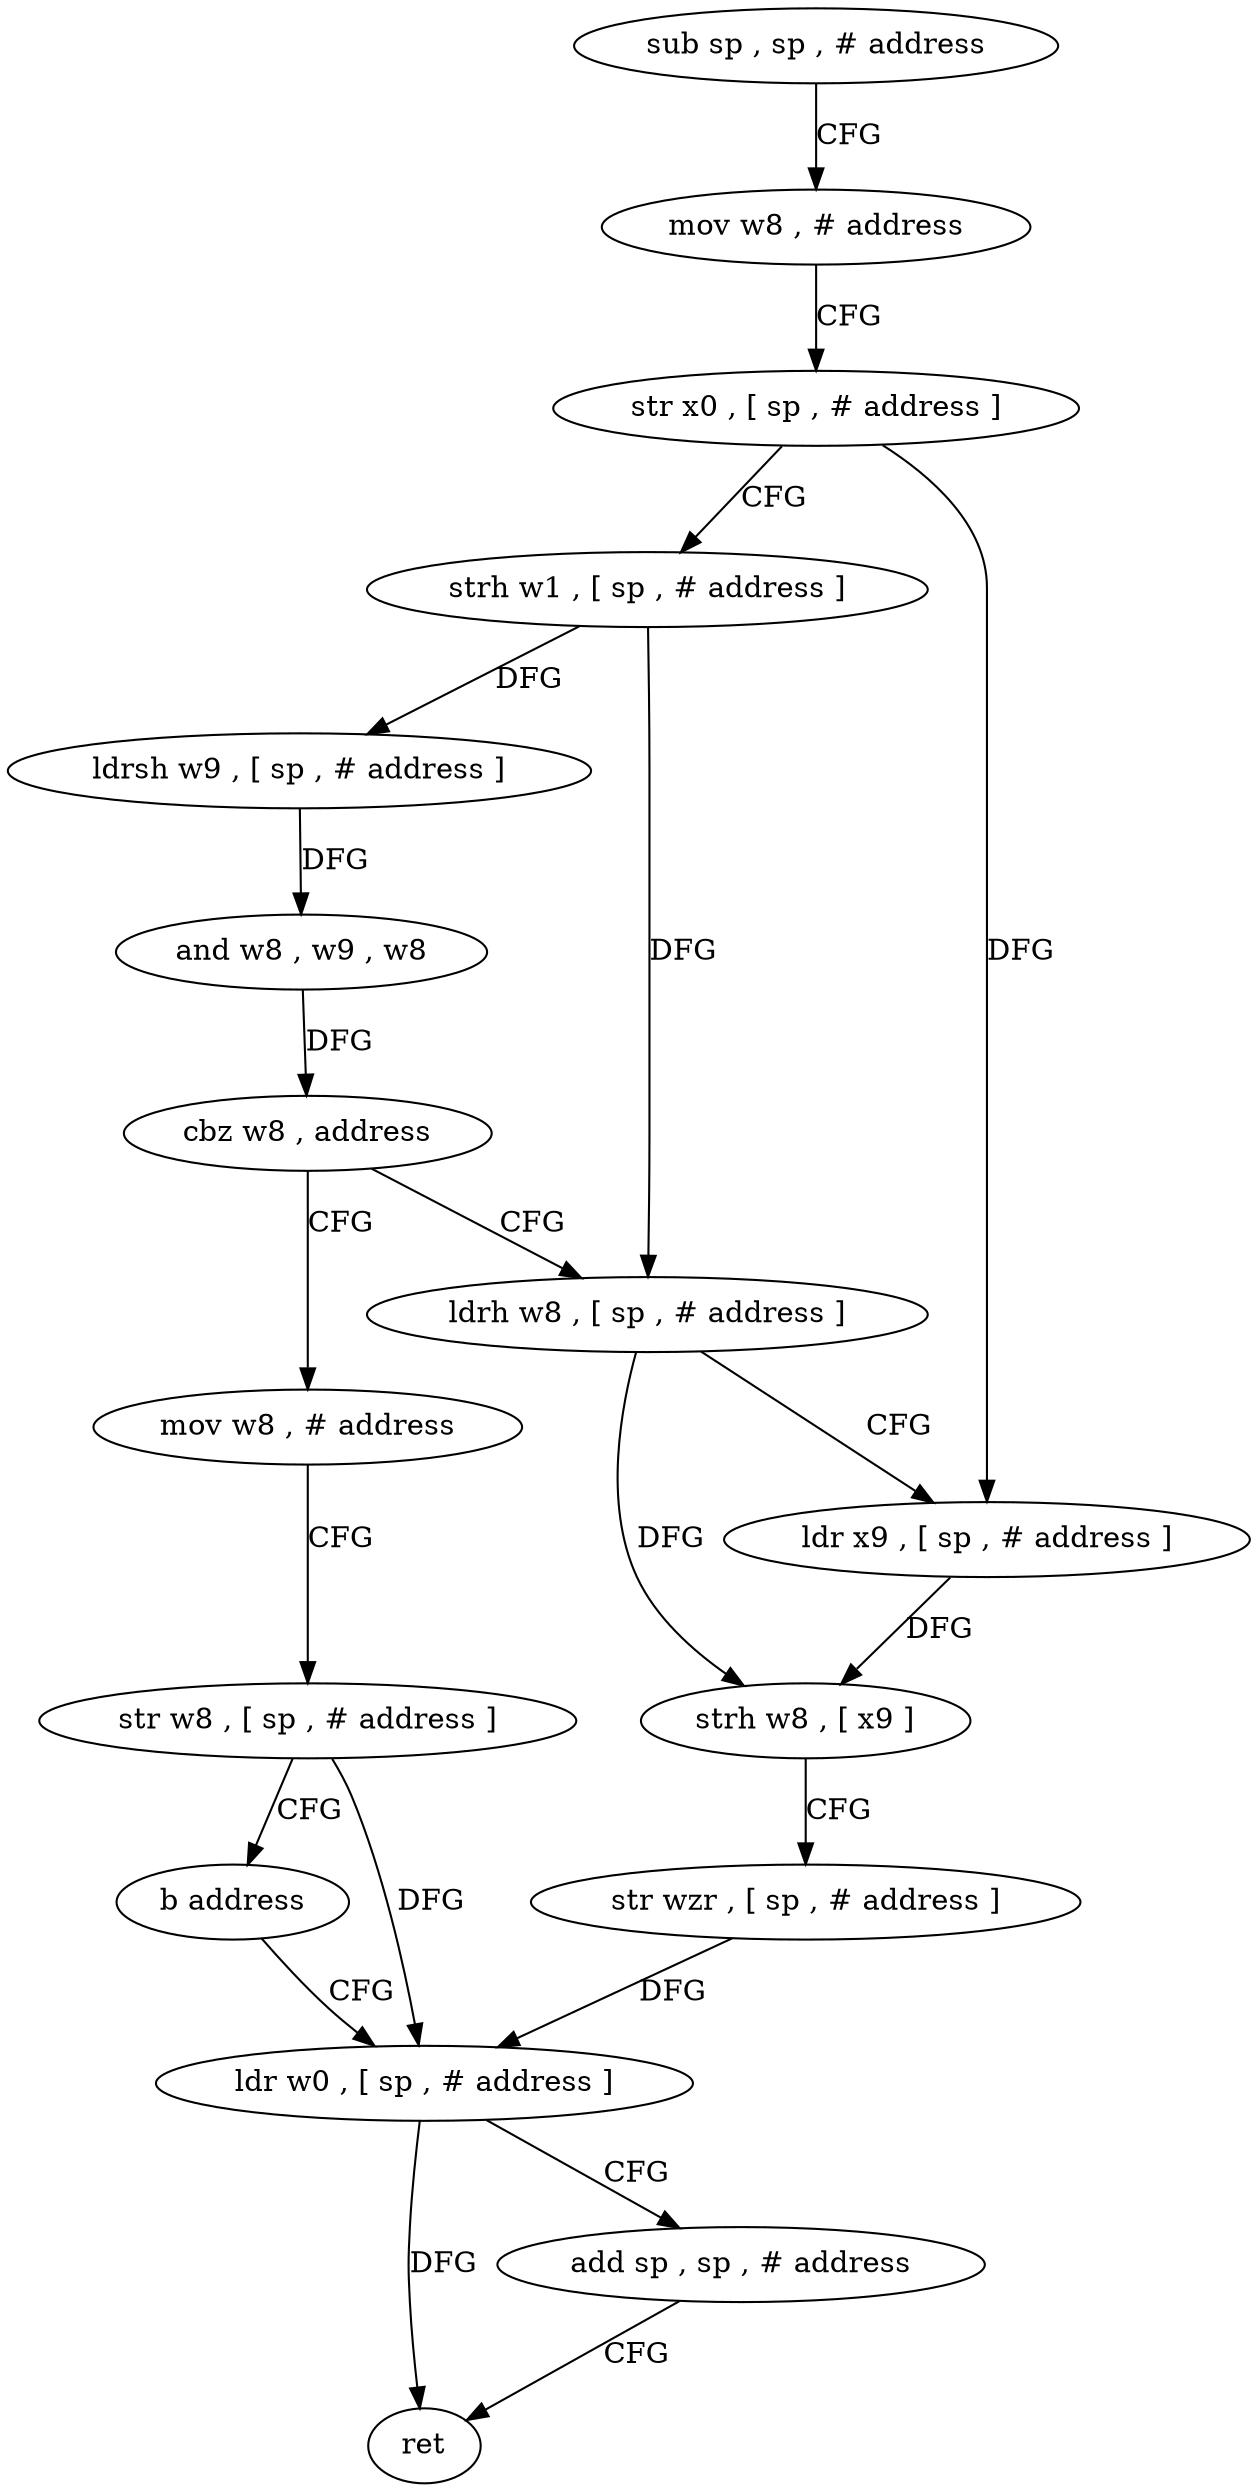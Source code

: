 digraph "func" {
"346288" [label = "sub sp , sp , # address" ]
"346292" [label = "mov w8 , # address" ]
"346296" [label = "str x0 , [ sp , # address ]" ]
"346300" [label = "strh w1 , [ sp , # address ]" ]
"346304" [label = "ldrsh w9 , [ sp , # address ]" ]
"346308" [label = "and w8 , w9 , w8" ]
"346312" [label = "cbz w8 , address" ]
"346328" [label = "ldrh w8 , [ sp , # address ]" ]
"346316" [label = "mov w8 , # address" ]
"346332" [label = "ldr x9 , [ sp , # address ]" ]
"346336" [label = "strh w8 , [ x9 ]" ]
"346340" [label = "str wzr , [ sp , # address ]" ]
"346344" [label = "ldr w0 , [ sp , # address ]" ]
"346320" [label = "str w8 , [ sp , # address ]" ]
"346324" [label = "b address" ]
"346348" [label = "add sp , sp , # address" ]
"346352" [label = "ret" ]
"346288" -> "346292" [ label = "CFG" ]
"346292" -> "346296" [ label = "CFG" ]
"346296" -> "346300" [ label = "CFG" ]
"346296" -> "346332" [ label = "DFG" ]
"346300" -> "346304" [ label = "DFG" ]
"346300" -> "346328" [ label = "DFG" ]
"346304" -> "346308" [ label = "DFG" ]
"346308" -> "346312" [ label = "DFG" ]
"346312" -> "346328" [ label = "CFG" ]
"346312" -> "346316" [ label = "CFG" ]
"346328" -> "346332" [ label = "CFG" ]
"346328" -> "346336" [ label = "DFG" ]
"346316" -> "346320" [ label = "CFG" ]
"346332" -> "346336" [ label = "DFG" ]
"346336" -> "346340" [ label = "CFG" ]
"346340" -> "346344" [ label = "DFG" ]
"346344" -> "346348" [ label = "CFG" ]
"346344" -> "346352" [ label = "DFG" ]
"346320" -> "346324" [ label = "CFG" ]
"346320" -> "346344" [ label = "DFG" ]
"346324" -> "346344" [ label = "CFG" ]
"346348" -> "346352" [ label = "CFG" ]
}
